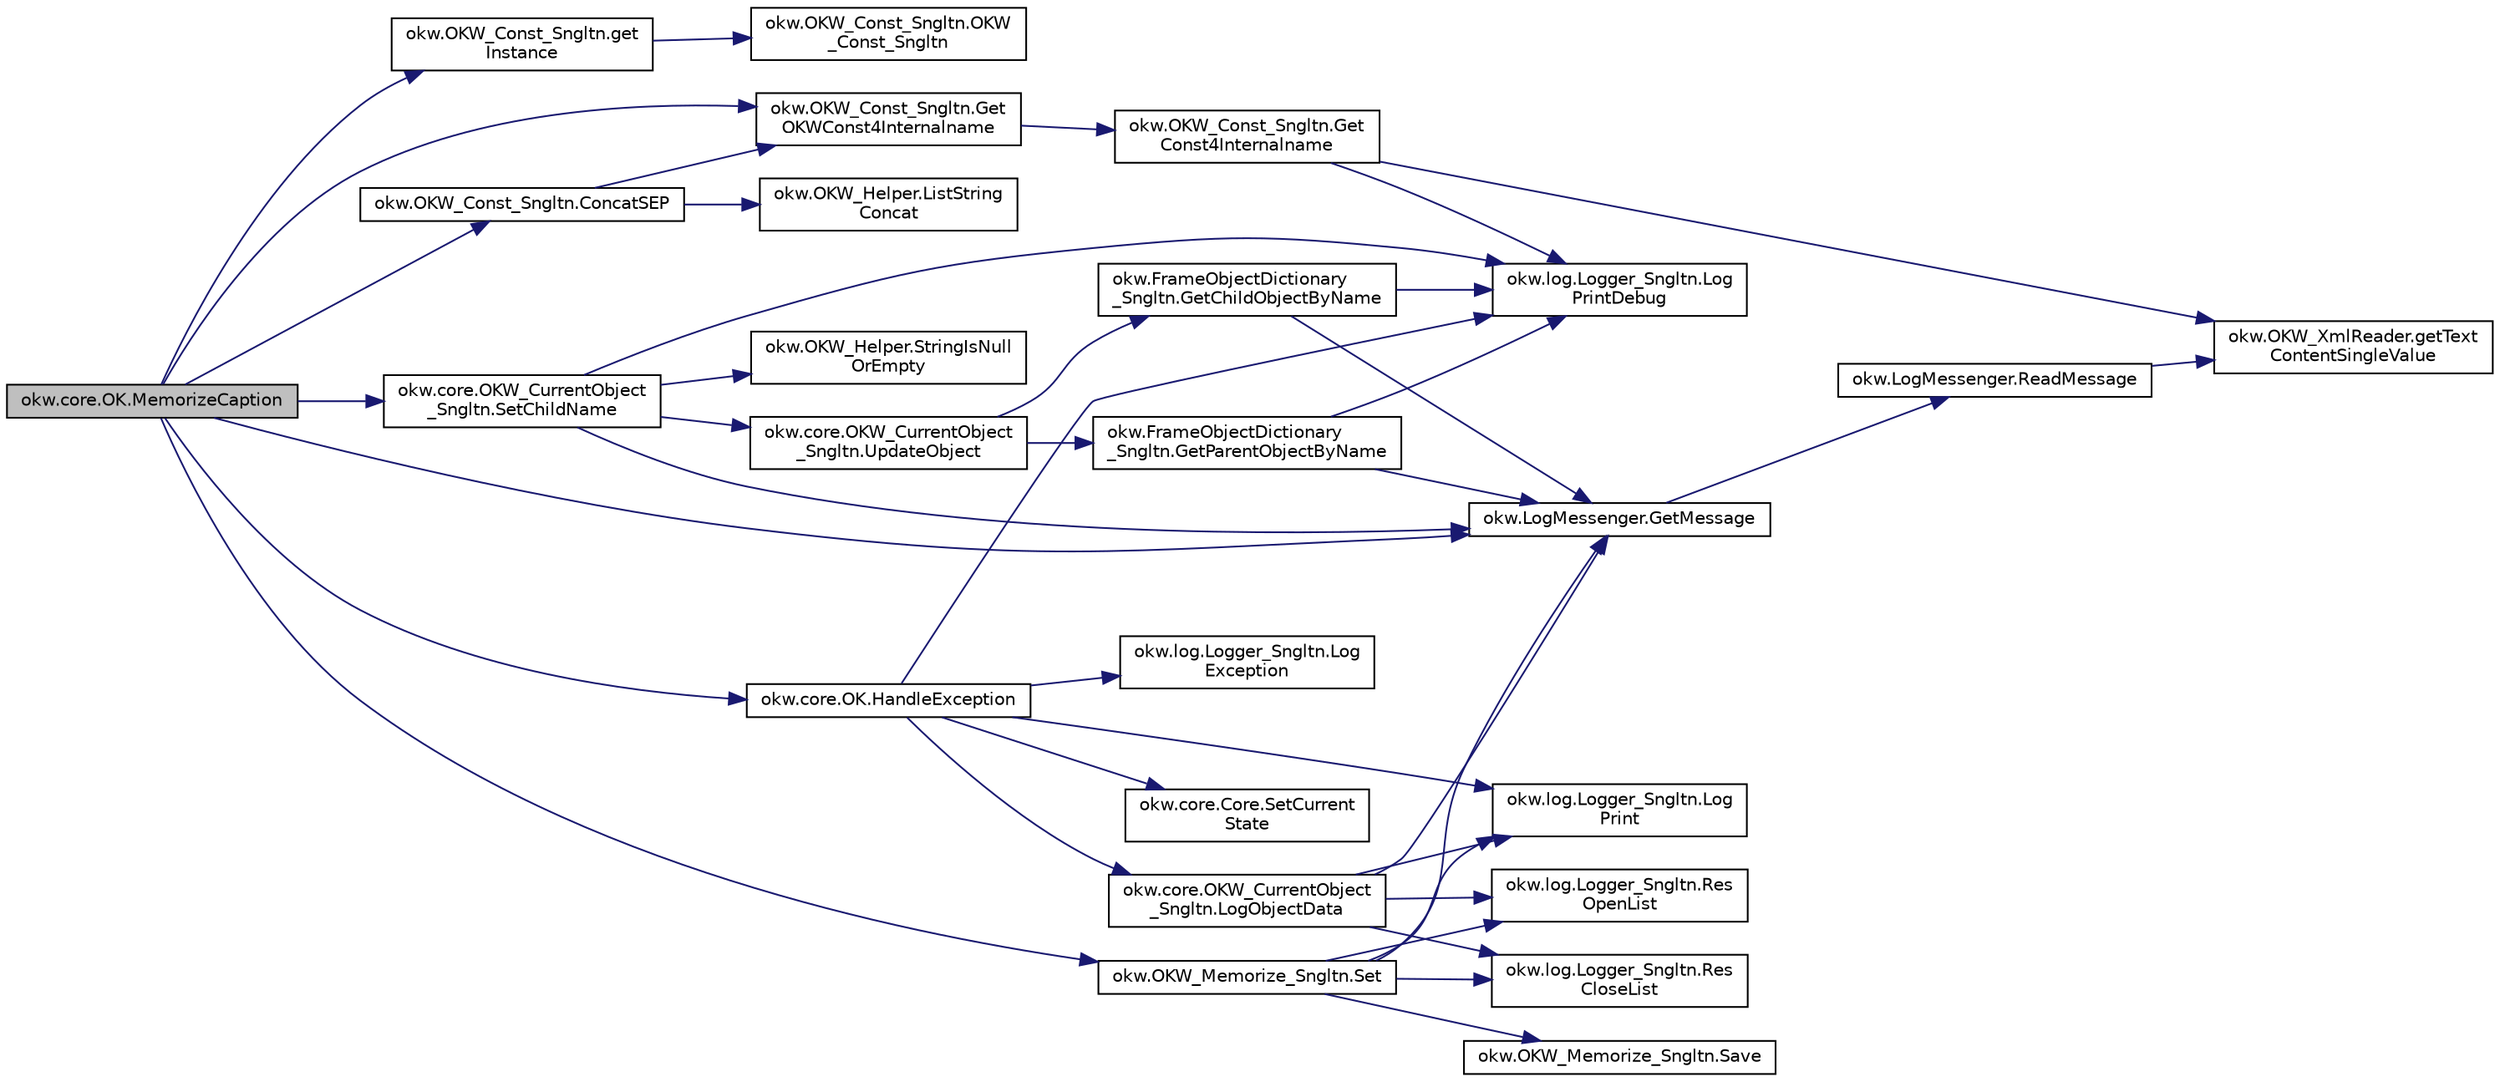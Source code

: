 digraph "okw.core.OK.MemorizeCaption"
{
 // INTERACTIVE_SVG=YES
  edge [fontname="Helvetica",fontsize="10",labelfontname="Helvetica",labelfontsize="10"];
  node [fontname="Helvetica",fontsize="10",shape=record];
  rankdir="LR";
  Node328 [label="okw.core.OK.MemorizeCaption",height=0.2,width=0.4,color="black", fillcolor="grey75", style="filled", fontcolor="black"];
  Node328 -> Node329 [color="midnightblue",fontsize="10",style="solid",fontname="Helvetica"];
  Node329 [label="okw.OKW_Const_Sngltn.get\lInstance",height=0.2,width=0.4,color="black", fillcolor="white", style="filled",URL="$classokw_1_1_o_k_w___const___sngltn.html#afdb8f095b58cbd870dbb8eb353e3b0bf",tooltip="Holt die einzige Instanz dieser Klasse. "];
  Node329 -> Node330 [color="midnightblue",fontsize="10",style="solid",fontname="Helvetica"];
  Node330 [label="okw.OKW_Const_Sngltn.OKW\l_Const_Sngltn",height=0.2,width=0.4,color="black", fillcolor="white", style="filled",URL="$classokw_1_1_o_k_w___const___sngltn.html#a8404c43fc549df30d37c369c7d6e89ae",tooltip="Privater Konstruktor ohne Parameter im Entwurfsmuster Singelton initialisiert die Klasse OKW_Const..."];
  Node328 -> Node331 [color="midnightblue",fontsize="10",style="solid",fontname="Helvetica"];
  Node331 [label="okw.OKW_Const_Sngltn.Get\lOKWConst4Internalname",height=0.2,width=0.4,color="black", fillcolor="white", style="filled",URL="$classokw_1_1_o_k_w___const___sngltn.html#a02c05c79f7ea6e862a81a64ce23941fd",tooltip="Methode ermittelt für Internalname und der aktuell eingestellten Sprache den Wert für OKWConst..."];
  Node331 -> Node332 [color="midnightblue",fontsize="10",style="solid",fontname="Helvetica"];
  Node332 [label="okw.OKW_Const_Sngltn.Get\lConst4Internalname",height=0.2,width=0.4,color="black", fillcolor="white", style="filled",URL="$classokw_1_1_o_k_w___const___sngltn.html#a51cde06bf07e855ba4d69ff36b9a27f7",tooltip="Methode ermittelt für Internalname und der aktuell eingestellten Sprache den Wert für Const..."];
  Node332 -> Node333 [color="midnightblue",fontsize="10",style="solid",fontname="Helvetica"];
  Node333 [label="okw.log.Logger_Sngltn.Log\lPrintDebug",height=0.2,width=0.4,color="black", fillcolor="white", style="filled",URL="$classokw_1_1log_1_1_logger___sngltn.html#a313f97c79ba4662d9daaf7f537dd02f4",tooltip="Loggt eine Nachricht. "];
  Node332 -> Node334 [color="midnightblue",fontsize="10",style="solid",fontname="Helvetica"];
  Node334 [label="okw.OKW_XmlReader.getText\lContentSingleValue",height=0.2,width=0.4,color="black", fillcolor="white", style="filled",URL="$classokw_1_1_o_k_w___xml_reader.html#ab920b5335a2e1429c14cc5f8e79f39eb",tooltip="Lies den TextContent eines Tag. "];
  Node328 -> Node335 [color="midnightblue",fontsize="10",style="solid",fontname="Helvetica"];
  Node335 [label="okw.LogMessenger.GetMessage",height=0.2,width=0.4,color="black", fillcolor="white", style="filled",URL="$classokw_1_1_log_messenger.html#af225d1f037d47b3b085175c09d78bdd2",tooltip="Holt die Log-Meldung für MethodeNmae/Textkey ohne weitere Parameter. "];
  Node335 -> Node336 [color="midnightblue",fontsize="10",style="solid",fontname="Helvetica"];
  Node336 [label="okw.LogMessenger.ReadMessage",height=0.2,width=0.4,color="black", fillcolor="white", style="filled",URL="$classokw_1_1_log_messenger.html#a530cd6ab82ec82a04206a2e976ec06e3",tooltip="Interne Kernfunktion holt die Log-Meldung mit Platzhaltern aus der XML-Datei. "];
  Node336 -> Node334 [color="midnightblue",fontsize="10",style="solid",fontname="Helvetica"];
  Node328 -> Node337 [color="midnightblue",fontsize="10",style="solid",fontname="Helvetica"];
  Node337 [label="okw.core.OKW_CurrentObject\l_Sngltn.SetChildName",height=0.2,width=0.4,color="black", fillcolor="white", style="filled",URL="$classokw_1_1core_1_1_o_k_w___current_object___sngltn.html#aaf87c468ae2476e28fe8a4fb8f996277",tooltip="Setzt das Kindobjekt. "];
  Node337 -> Node333 [color="midnightblue",fontsize="10",style="solid",fontname="Helvetica"];
  Node337 -> Node335 [color="midnightblue",fontsize="10",style="solid",fontname="Helvetica"];
  Node337 -> Node338 [color="midnightblue",fontsize="10",style="solid",fontname="Helvetica"];
  Node338 [label="okw.OKW_Helper.StringIsNull\lOrEmpty",height=0.2,width=0.4,color="black", fillcolor="white", style="filled",URL="$classokw_1_1_o_k_w___helper.html#ac042a51d58d56ede78ecff1b082f72f3",tooltip="Prüft ob der gegeben String fpsStrin null oder leer (\"\") ist. "];
  Node337 -> Node339 [color="midnightblue",fontsize="10",style="solid",fontname="Helvetica"];
  Node339 [label="okw.core.OKW_CurrentObject\l_Sngltn.UpdateObject",height=0.2,width=0.4,color="black", fillcolor="white", style="filled",URL="$classokw_1_1core_1_1_o_k_w___current_object___sngltn.html#ae9a94a0fbfc07ca5f94e2acf44abee3a",tooltip="Methode aktualisert zwei Werte: "];
  Node339 -> Node340 [color="midnightblue",fontsize="10",style="solid",fontname="Helvetica"];
  Node340 [label="okw.FrameObjectDictionary\l_Sngltn.GetParentObjectByName",height=0.2,width=0.4,color="black", fillcolor="white", style="filled",URL="$classokw_1_1_frame_object_dictionary___sngltn.html#ad8f8fa2d1e817d6390238be819f0fc35",tooltip="Die Methode liefert das Frame-Object des gegebenen FN eines Fensterobjektes zurück. "];
  Node340 -> Node333 [color="midnightblue",fontsize="10",style="solid",fontname="Helvetica"];
  Node340 -> Node335 [color="midnightblue",fontsize="10",style="solid",fontname="Helvetica"];
  Node339 -> Node341 [color="midnightblue",fontsize="10",style="solid",fontname="Helvetica"];
  Node341 [label="okw.FrameObjectDictionary\l_Sngltn.GetChildObjectByName",height=0.2,width=0.4,color="black", fillcolor="white", style="filled",URL="$classokw_1_1_frame_object_dictionary___sngltn.html#ad6907b6c5e325dcb48932a56aefdbd38",tooltip="Die Methode liefert das Objekt des gegebenen Kindobjekttests zurück. "];
  Node341 -> Node333 [color="midnightblue",fontsize="10",style="solid",fontname="Helvetica"];
  Node341 -> Node335 [color="midnightblue",fontsize="10",style="solid",fontname="Helvetica"];
  Node328 -> Node342 [color="midnightblue",fontsize="10",style="solid",fontname="Helvetica"];
  Node342 [label="okw.OKW_Const_Sngltn.ConcatSEP",height=0.2,width=0.4,color="black", fillcolor="white", style="filled",URL="$classokw_1_1_o_k_w___const___sngltn.html#a8002f97f9fc96fbb3cfdbe04351e23b4",tooltip="Methode verbindet die einzelne Strings eines List<Strings> zu einem string und trennt diese mit der K..."];
  Node342 -> Node343 [color="midnightblue",fontsize="10",style="solid",fontname="Helvetica"];
  Node343 [label="okw.OKW_Helper.ListString\lConcat",height=0.2,width=0.4,color="black", fillcolor="white", style="filled",URL="$classokw_1_1_o_k_w___helper.html#aa2436b1fe6332df3f8172d2ffc1edea5",tooltip="Wandelt List<String> in einen String um und trennt die Werte durch das vorgegebene Trennzeichen vonei..."];
  Node342 -> Node331 [color="midnightblue",fontsize="10",style="solid",fontname="Helvetica"];
  Node328 -> Node344 [color="midnightblue",fontsize="10",style="solid",fontname="Helvetica"];
  Node344 [label="okw.OKW_Memorize_Sngltn.Set",height=0.2,width=0.4,color="black", fillcolor="white", style="filled",URL="$classokw_1_1_o_k_w___memorize___sngltn.html#a198508e5139e558289c076a77b2d73f5",tooltip="Setzt/Merkt sich das MemKey/Value-Paar. "];
  Node344 -> Node335 [color="midnightblue",fontsize="10",style="solid",fontname="Helvetica"];
  Node344 -> Node345 [color="midnightblue",fontsize="10",style="solid",fontname="Helvetica"];
  Node345 [label="okw.log.Logger_Sngltn.Res\lOpenList",height=0.2,width=0.4,color="black", fillcolor="white", style="filled",URL="$classokw_1_1log_1_1_logger___sngltn.html#ab4fc711bb4c754f251372ff3b14ab9c9",tooltip="Creates a new hierarchical level in the results file. "];
  Node344 -> Node346 [color="midnightblue",fontsize="10",style="solid",fontname="Helvetica"];
  Node346 [label="okw.log.Logger_Sngltn.Log\lPrint",height=0.2,width=0.4,color="black", fillcolor="white", style="filled",URL="$classokw_1_1log_1_1_logger___sngltn.html#a8ebceaddd6cc6963ddb8e08c72ea808c",tooltip="LogPrint Function: Prints the values of expressions to the results file. "];
  Node344 -> Node347 [color="midnightblue",fontsize="10",style="solid",fontname="Helvetica"];
  Node347 [label="okw.log.Logger_Sngltn.Res\lCloseList",height=0.2,width=0.4,color="black", fillcolor="white", style="filled",URL="$classokw_1_1log_1_1_logger___sngltn.html#a9b54104f7e0b4c0a473877b19dfaed56",tooltip="Closes a hierarchical level in the results file that was opened with ResOpenList. ..."];
  Node344 -> Node348 [color="midnightblue",fontsize="10",style="solid",fontname="Helvetica"];
  Node348 [label="okw.OKW_Memorize_Sngltn.Save",height=0.2,width=0.4,color="black", fillcolor="white", style="filled",URL="$classokw_1_1_o_k_w___memorize___sngltn.html#a07184165b488b01976715349338c7030",tooltip="Schreibt die Felder (fields) der Klasse OKW_Memorize in eine Datei. "];
  Node328 -> Node349 [color="midnightblue",fontsize="10",style="solid",fontname="Helvetica"];
  Node349 [label="okw.core.OK.HandleException",height=0.2,width=0.4,color="black", fillcolor="white", style="filled",URL="$classokw_1_1core_1_1_o_k.html#a1d020010a639b1aba44f93f4d046611d",tooltip="Zentrale Exception-Behandlung. "];
  Node349 -> Node346 [color="midnightblue",fontsize="10",style="solid",fontname="Helvetica"];
  Node349 -> Node350 [color="midnightblue",fontsize="10",style="solid",fontname="Helvetica"];
  Node350 [label="okw.log.Logger_Sngltn.Log\lException",height=0.2,width=0.4,color="black", fillcolor="white", style="filled",URL="$classokw_1_1log_1_1_logger___sngltn.html#aa29d396a2b9df1ac57079d777c548181",tooltip="LogException Function: Logs a Script Exception to the results file. "];
  Node349 -> Node333 [color="midnightblue",fontsize="10",style="solid",fontname="Helvetica"];
  Node349 -> Node351 [color="midnightblue",fontsize="10",style="solid",fontname="Helvetica"];
  Node351 [label="okw.core.OKW_CurrentObject\l_Sngltn.LogObjectData",height=0.2,width=0.4,color="black", fillcolor="white", style="filled",URL="$classokw_1_1core_1_1_o_k_w___current_object___sngltn.html#a01b48f2c86a2f91909143ee9063dfd86",tooltip="Methode gibt alle wichtigen Informationen zum aktuellen Objekt aus. "];
  Node351 -> Node345 [color="midnightblue",fontsize="10",style="solid",fontname="Helvetica"];
  Node351 -> Node346 [color="midnightblue",fontsize="10",style="solid",fontname="Helvetica"];
  Node351 -> Node335 [color="midnightblue",fontsize="10",style="solid",fontname="Helvetica"];
  Node351 -> Node347 [color="midnightblue",fontsize="10",style="solid",fontname="Helvetica"];
  Node349 -> Node352 [color="midnightblue",fontsize="10",style="solid",fontname="Helvetica"];
  Node352 [label="okw.core.Core.SetCurrent\lState",height=0.2,width=0.4,color="black", fillcolor="white", style="filled",URL="$classokw_1_1core_1_1_core.html#aafe6e3d88e810dabf350b37058d4af97",tooltip="Setter zum Setzen des aktuellen Zustandes. "];
}
